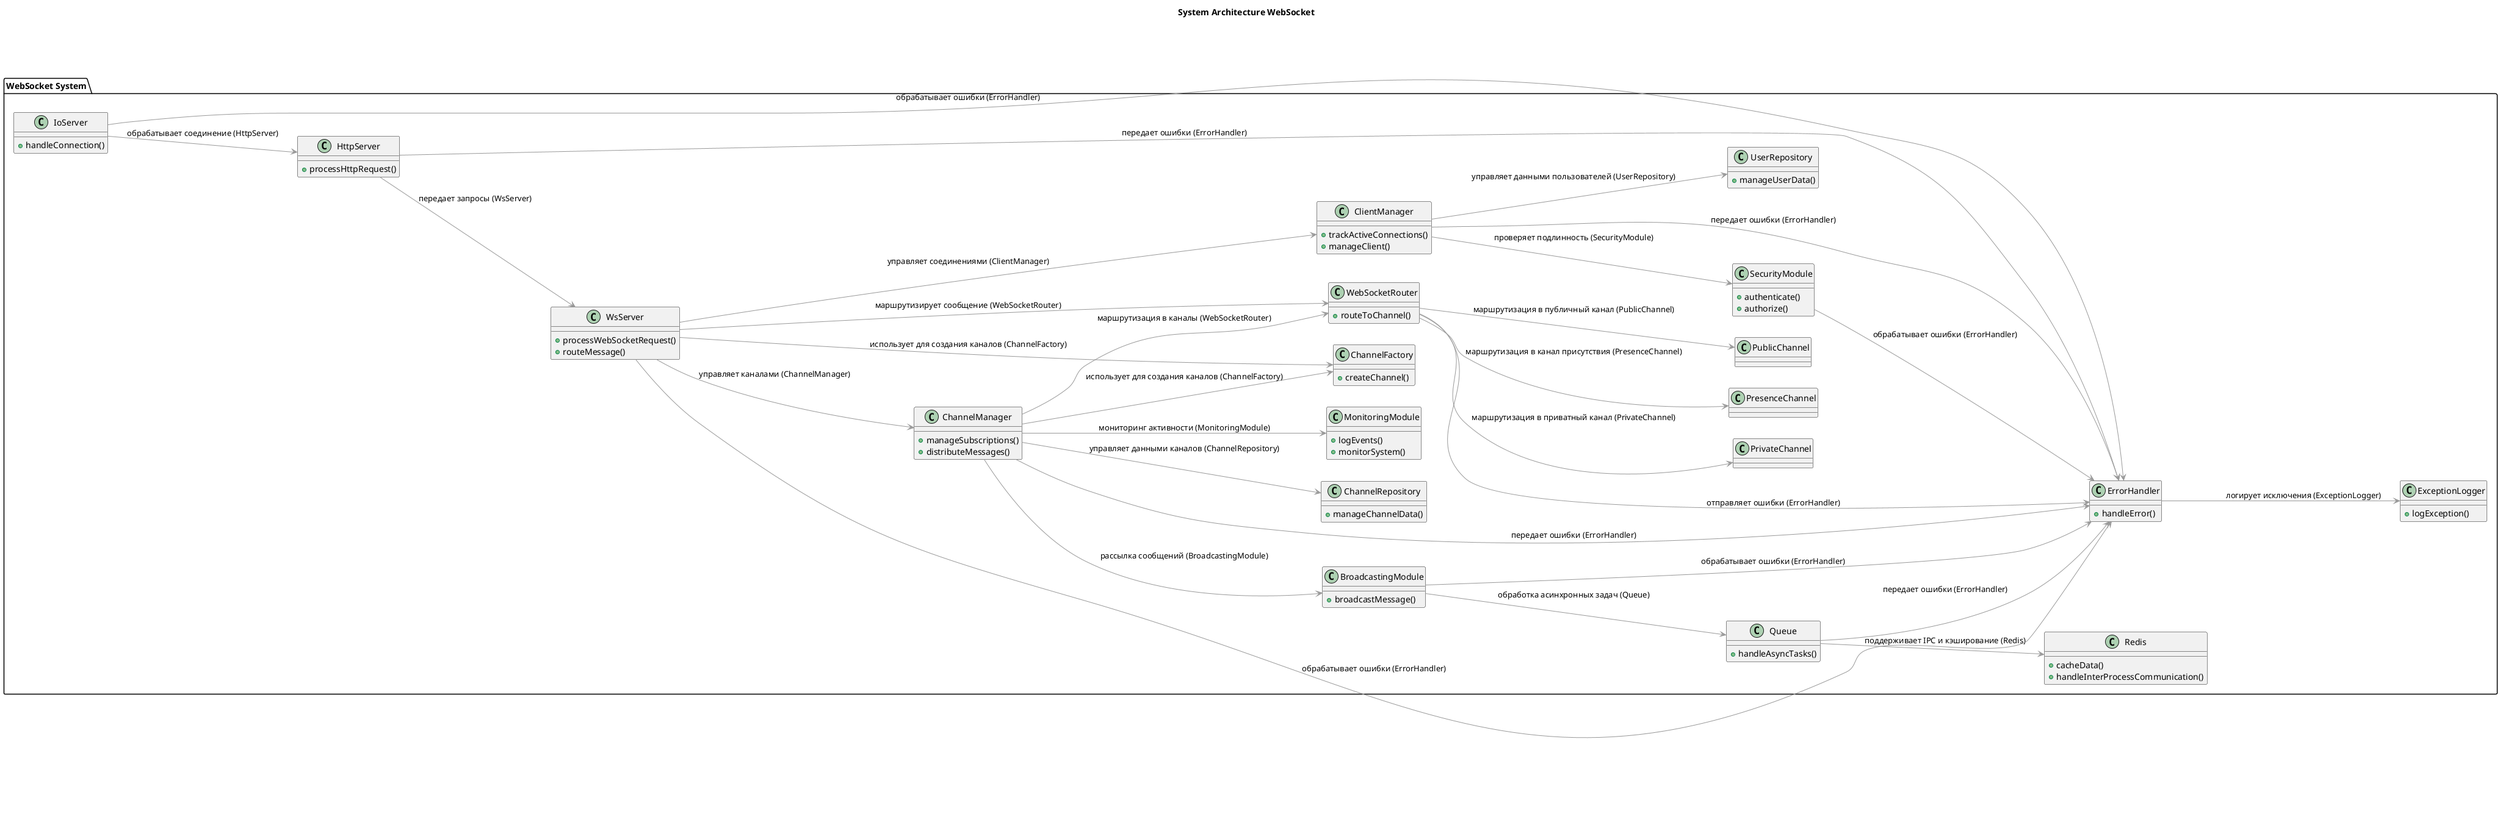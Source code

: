 @startuml
title System Architecture WebSocket

left to right direction

' Определяем палитру цветов для стрелок
!define COLOR_CLASS #999999

package "WebSocket System" {

    ' Классы
        class ErrorHandler {
            +handleError()
            ' Комментарий: Обрабатывает ошибки и логирует исключения.
        }

    class IoServer {
        +handleConnection()
        ' Комментарий: Обрабатывает входящие соединения.
    }
    class HttpServer {
        +processHttpRequest()
        ' Комментарий: Обрабатывает HTTP-запросы для WebSocket-соединений.
    }
    class WsServer {
        +processWebSocketRequest()
        +routeMessage()
        ' Комментарий: Управляет WebSocket-соединениями и маршрутизацией сообщений.
    }
    class WebSocketRouter {
        +routeToChannel()
        ' Комментарий: Маршрутизирует сообщения в соответствующие каналы.
    }
    class ClientManager {
        +trackActiveConnections()
        +manageClient()
        ' Комментарий: Управляет активными соединениями клиентов.
    }
    class ChannelManager {
        +manageSubscriptions()
        +distributeMessages()
        ' Комментарий: Управляет подписками и распределением сообщений.
    }
    class SecurityModule {
        +authenticate()
        +authorize()
        ' Комментарий: Отвечает за аутентификацию и авторизацию.
    }
    class BroadcastingModule {
        +broadcastMessage()
        ' Комментарий: Отвечает за рассылку сообщений.
    }
    class MonitoringModule {
        +logEvents()
        +monitorSystem()
        ' Комментарий: Осуществляет мониторинг и логирование.
    }
    class Queue {
        +handleAsyncTasks()
        ' Комментарий: Управляет асинхронными задачами и обработкой сообщений.
    }
    class Redis {
        +cacheData()
        +handleInterProcessCommunication()
        ' Комментарий: Кэширует данные и обеспечивает IPC.
    }
    class ChannelFactory {
        +createChannel()
        ' Комментарий: Создает различные типы каналов.
    }
    class ExceptionLogger {
        +logException()
        ' Комментарий: Логирует исключения.
    }
    class UserRepository {
        +manageUserData()
        ' Комментарий: Управляет данными пользователей.
    }
    class ChannelRepository {
        +manageChannelData()
        ' Комментарий: Управляет данными каналов.
    }

    ' Связи между классами
    ErrorHandler -[COLOR_CLASS]-> ExceptionLogger : логирует исключения (ExceptionLogger)
    IoServer -[COLOR_CLASS]-> HttpServer : обрабатывает соединение (HttpServer)
    HttpServer -[COLOR_CLASS]-> WsServer : передает запросы (WsServer)
    WsServer -[COLOR_CLASS]-> WebSocketRouter : маршрутизирует сообщение (WebSocketRouter)
    WsServer -[COLOR_CLASS]-> ClientManager : управляет соединениями (ClientManager)
    WsServer -[COLOR_CLASS]-> ChannelManager : управляет каналами (ChannelManager)
    ChannelManager -[COLOR_CLASS]-> WebSocketRouter : маршрутизация в каналы (WebSocketRouter)
    WebSocketRouter -[COLOR_CLASS]-> PublicChannel : маршрутизация в публичный канал (PublicChannel)
    WebSocketRouter -[COLOR_CLASS]-> PrivateChannel : маршрутизация в приватный канал (PrivateChannel)
    WebSocketRouter -[COLOR_CLASS]-> PresenceChannel : маршрутизация в канал присутствия (PresenceChannel)
    ClientManager -[COLOR_CLASS]-> SecurityModule : проверяет подлинность (SecurityModule)
    ChannelManager -[COLOR_CLASS]-> BroadcastingModule : рассылка сообщений (BroadcastingModule)
    ChannelManager -[COLOR_CLASS]-> MonitoringModule : мониторинг активности (MonitoringModule)
    BroadcastingModule -[COLOR_CLASS]-> Queue : обработка асинхронных задач (Queue)
    Queue -[COLOR_CLASS]-> Redis : поддерживает IPC и кэширование (Redis)
    ChannelManager -[COLOR_CLASS]-> ChannelFactory : использует для создания каналов (ChannelFactory)
    WsServer -[COLOR_CLASS]-> ChannelFactory : использует для создания каналов (ChannelFactory)
    IoServer -[COLOR_CLASS]-> ErrorHandler : обрабатывает ошибки (ErrorHandler)
    HttpServer -[COLOR_CLASS]-> ErrorHandler : передает ошибки (ErrorHandler)
    WsServer -[COLOR_CLASS]-> ErrorHandler : обрабатывает ошибки (ErrorHandler)
    WebSocketRouter -[COLOR_CLASS]-> ErrorHandler : отправляет ошибки (ErrorHandler)
    ClientManager -[COLOR_CLASS]-> ErrorHandler : передает ошибки (ErrorHandler)
    ChannelManager -[COLOR_CLASS]-> ErrorHandler : передает ошибки (ErrorHandler)
    SecurityModule -[COLOR_CLASS]-> ErrorHandler : обрабатывает ошибки (ErrorHandler)
    BroadcastingModule -[COLOR_CLASS]-> ErrorHandler : обрабатывает ошибки (ErrorHandler)
    Queue -[COLOR_CLASS]-> ErrorHandler : передает ошибки (ErrorHandler)
    ClientManager -[COLOR_CLASS]-> UserRepository : управляет данными пользователей (UserRepository)
    ChannelManager -[COLOR_CLASS]-> ChannelRepository : управляет данными каналов (ChannelRepository)
}

@enduml
